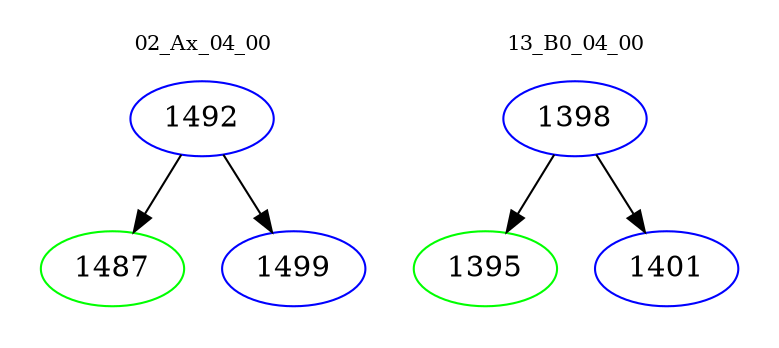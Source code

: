 digraph{
subgraph cluster_0 {
color = white
label = "02_Ax_04_00";
fontsize=10;
T0_1492 [label="1492", color="blue"]
T0_1492 -> T0_1487 [color="black"]
T0_1487 [label="1487", color="green"]
T0_1492 -> T0_1499 [color="black"]
T0_1499 [label="1499", color="blue"]
}
subgraph cluster_1 {
color = white
label = "13_B0_04_00";
fontsize=10;
T1_1398 [label="1398", color="blue"]
T1_1398 -> T1_1395 [color="black"]
T1_1395 [label="1395", color="green"]
T1_1398 -> T1_1401 [color="black"]
T1_1401 [label="1401", color="blue"]
}
}
